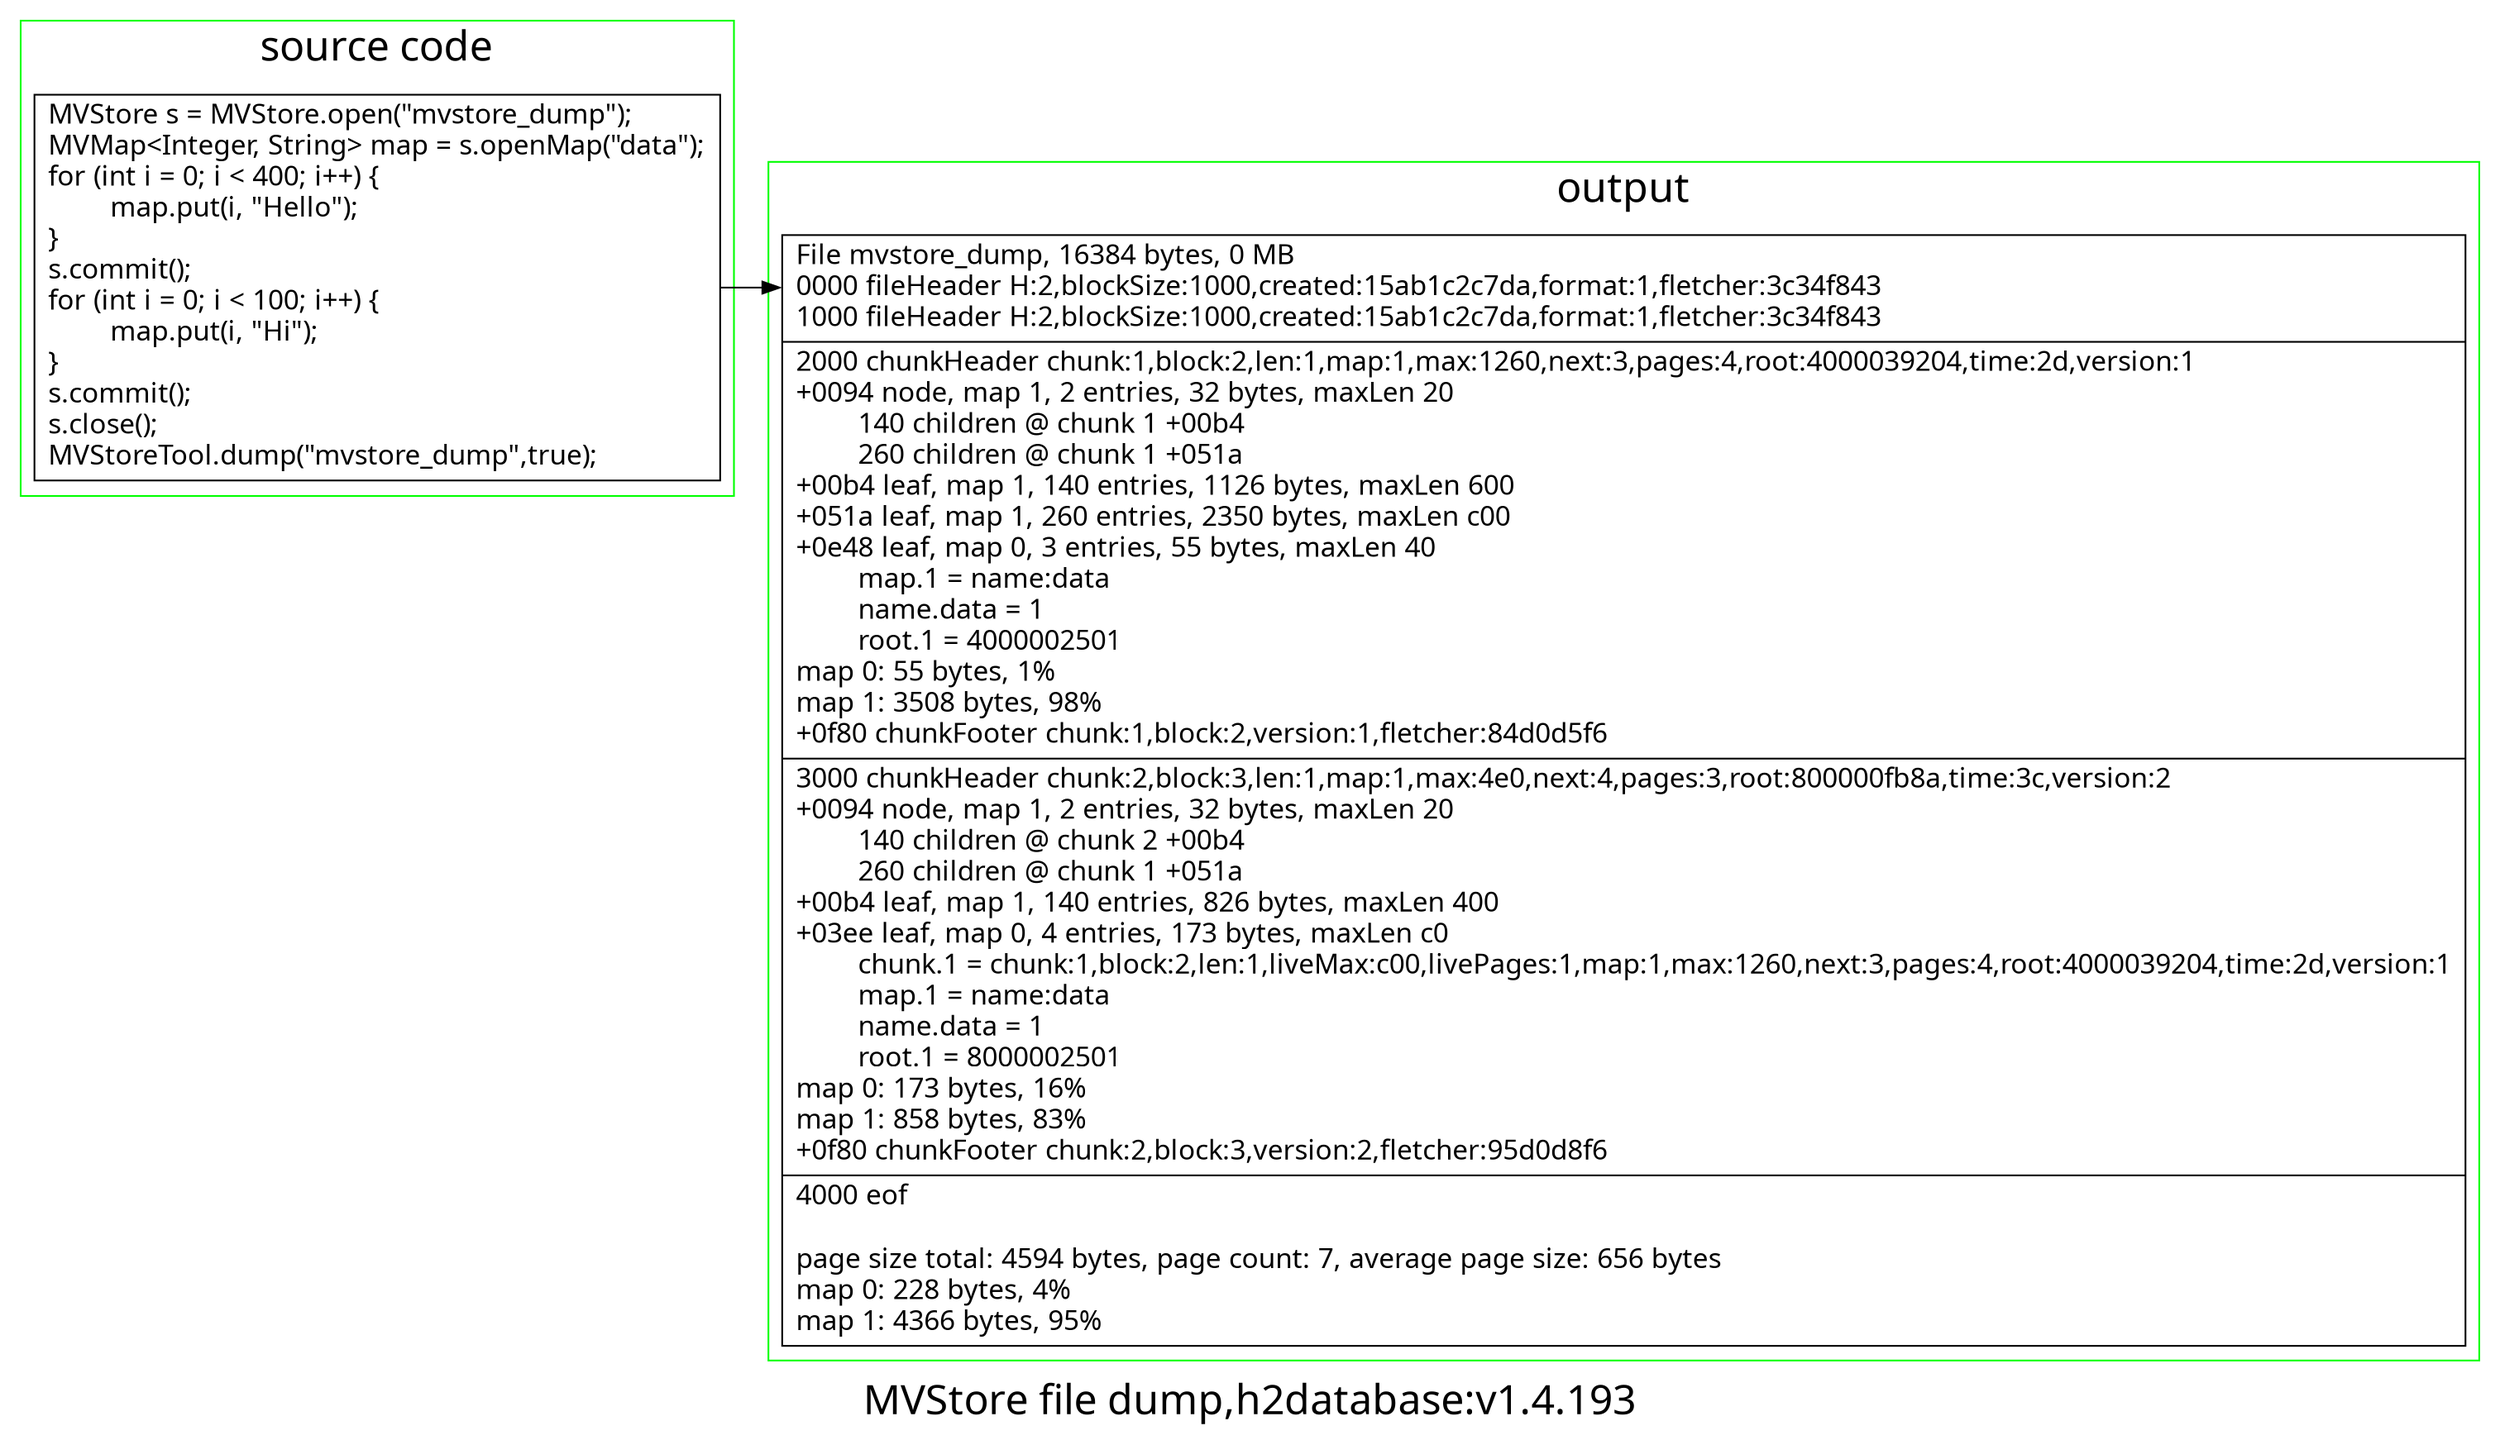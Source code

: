 digraph MVStore_file_dump {

graph [
	label="MVStore file dump,h2database:v1.4.193"
	rankdir = "LR"
	fontname="FangSong"
	fontsize = 24
];

node [
	fontname="FangSong",
	fontsize = "20",
	shape = "ellipse"
];

edge [
	fontname="FangSong"
];

subgraph cluster_output {
		node [fontname="FangSong"];
		label = "output";
		"output" [
			label = "<f0>File mvstore_dump, 16384 bytes, 0 MB\l" + 
					"0000 fileHeader H:2,blockSize:1000,created:15ab1c2c7da,format:1,fletcher:3c34f843\l" + 
					"1000 fileHeader H:2,blockSize:1000,created:15ab1c2c7da,format:1,fletcher:3c34f843\l" +
					"|" + 
					"<f1>2000 chunkHeader chunk:1,block:2,len:1,map:1,max:1260,next:3,pages:4,root:4000039204,time:2d,version:1\l" + 
					"+0094 node, map 1, 2 entries, 32 bytes, maxLen 20\l" + 
					"\	140 children @ chunk 1 +00b4\l" + 
					"\	260 children @ chunk 1 +051a\l" + 
					"+00b4 leaf, map 1, 140 entries, 1126 bytes, maxLen 600\l" + 
					"+051a leaf, map 1, 260 entries, 2350 bytes, maxLen c00\l" + 
					"+0e48 leaf, map 0, 3 entries, 55 bytes, maxLen 40\l" + 
					"\	map.1 = name:data\l" + 
					"\	name.data = 1\l" + 
					"\	root.1 = 4000002501\l" + 
					"map 0: 55 bytes, 1%\l" + 
					"map 1: 3508 bytes, 98%\l" + 
					"+0f80 chunkFooter chunk:1,block:2,version:1,fletcher:84d0d5f6\l" + 
					"|" + 
					"<f2>3000 chunkHeader chunk:2,block:3,len:1,map:1,max:4e0,next:4,pages:3,root:800000fb8a,time:3c,version:2\l" +
					"+0094 node, map 1, 2 entries, 32 bytes, maxLen 20\l" +
					"\	140 children @ chunk 2 +00b4\l" +
					"\	260 children @ chunk 1 +051a\l" +
					"+00b4 leaf, map 1, 140 entries, 826 bytes, maxLen 400\l" +
					"+03ee leaf, map 0, 4 entries, 173 bytes, maxLen c0\l" +
					"\	chunk.1 = chunk:1,block:2,len:1,liveMax:c00,livePages:1,map:1,max:1260,next:3,pages:4,root:4000039204,time:2d,version:1\l" +
					"\	map.1 = name:data\l" +
					"\	name.data = 1\l" +
					"\	root.1 = 8000002501\l" +
					"map 0: 173 bytes, 16%\l" +
					"map 1: 858 bytes, 83%\l" +
					"+0f80 chunkFooter chunk:2,block:3,version:2,fletcher:95d0d8f6\l" + 
					"|" + 
					"<f3>4000 eof\l" + 
					"\n" + 
					"page size total: 4594 bytes, page count: 7, average page size: 656 bytes\l" + 
					"map 0: 228 bytes, 4%\l" +
					"map 1: 4366 bytes, 95%\l"
			shape = "record"
			fontsize = 16
		];
		color=green
	}

subgraph cluster_source_code {
		node [fontname="FangSong"];
		label = "source code";
		"source_code" [
			label = "MVStore s = MVStore.open(\"mvstore_dump\");\l" +
					"MVMap\<Integer, String\> map = s.openMap(\"data\");\l" +
					"for (int i = 0; i \< 400; i++) \{\l" +
					"\	map.put(i, \"Hello\");\l" +
					"\}\l" +
					"s.commit();\l" +
					"for (int i = 0; i \< 100; i++) \{\l" +
					"\	map.put(i, \"Hi\");\l" +
					"\}\l" +
					"s.commit();\l" +
					"s.close();\l" +
					"MVStoreTool.dump(\"mvstore_dump\",true);\l"
			shape = "record"
			fontsize = 16
		];
		color=green
	}
	
"source_code" -> "output":f0 [id = 1];
}